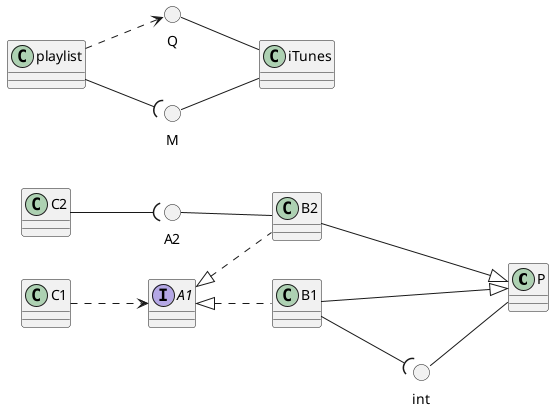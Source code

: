 @startuml
left to right direction
class P
class C1
class C2
interface A1
circle A2
C1 ..> A1
C2 --( A2
A1 <|.. B1
A1 <|.. B2
B1 --|> P
B2 --|> P
A2 -- B2

circle int
B1 --( int
int -- P

circle Q
circle M

playlist ..> Q
Q -- iTunes
playlist --( M
M --iTunes

@enduml